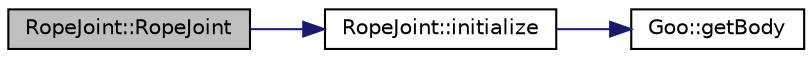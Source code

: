 digraph G
{
  edge [fontname="Helvetica",fontsize="10",labelfontname="Helvetica",labelfontsize="10"];
  node [fontname="Helvetica",fontsize="10",shape=record];
  rankdir="LR";
  Node1 [label="RopeJoint::RopeJoint",height=0.2,width=0.4,color="black", fillcolor="grey75", style="filled" fontcolor="black"];
  Node1 -> Node2 [color="midnightblue",fontsize="10",style="solid",fontname="Helvetica"];
  Node2 [label="RopeJoint::initialize",height=0.2,width=0.4,color="black", fillcolor="white", style="filled",URL="$classRopeJoint.html#a5a8a713e7ec9875b2b63e19752c607de"];
  Node2 -> Node3 [color="midnightblue",fontsize="10",style="solid",fontname="Helvetica"];
  Node3 [label="Goo::getBody",height=0.2,width=0.4,color="black", fillcolor="white", style="filled",URL="$classGoo.html#a314afea0927fa89c5d2c50bf8893ed0c"];
}
